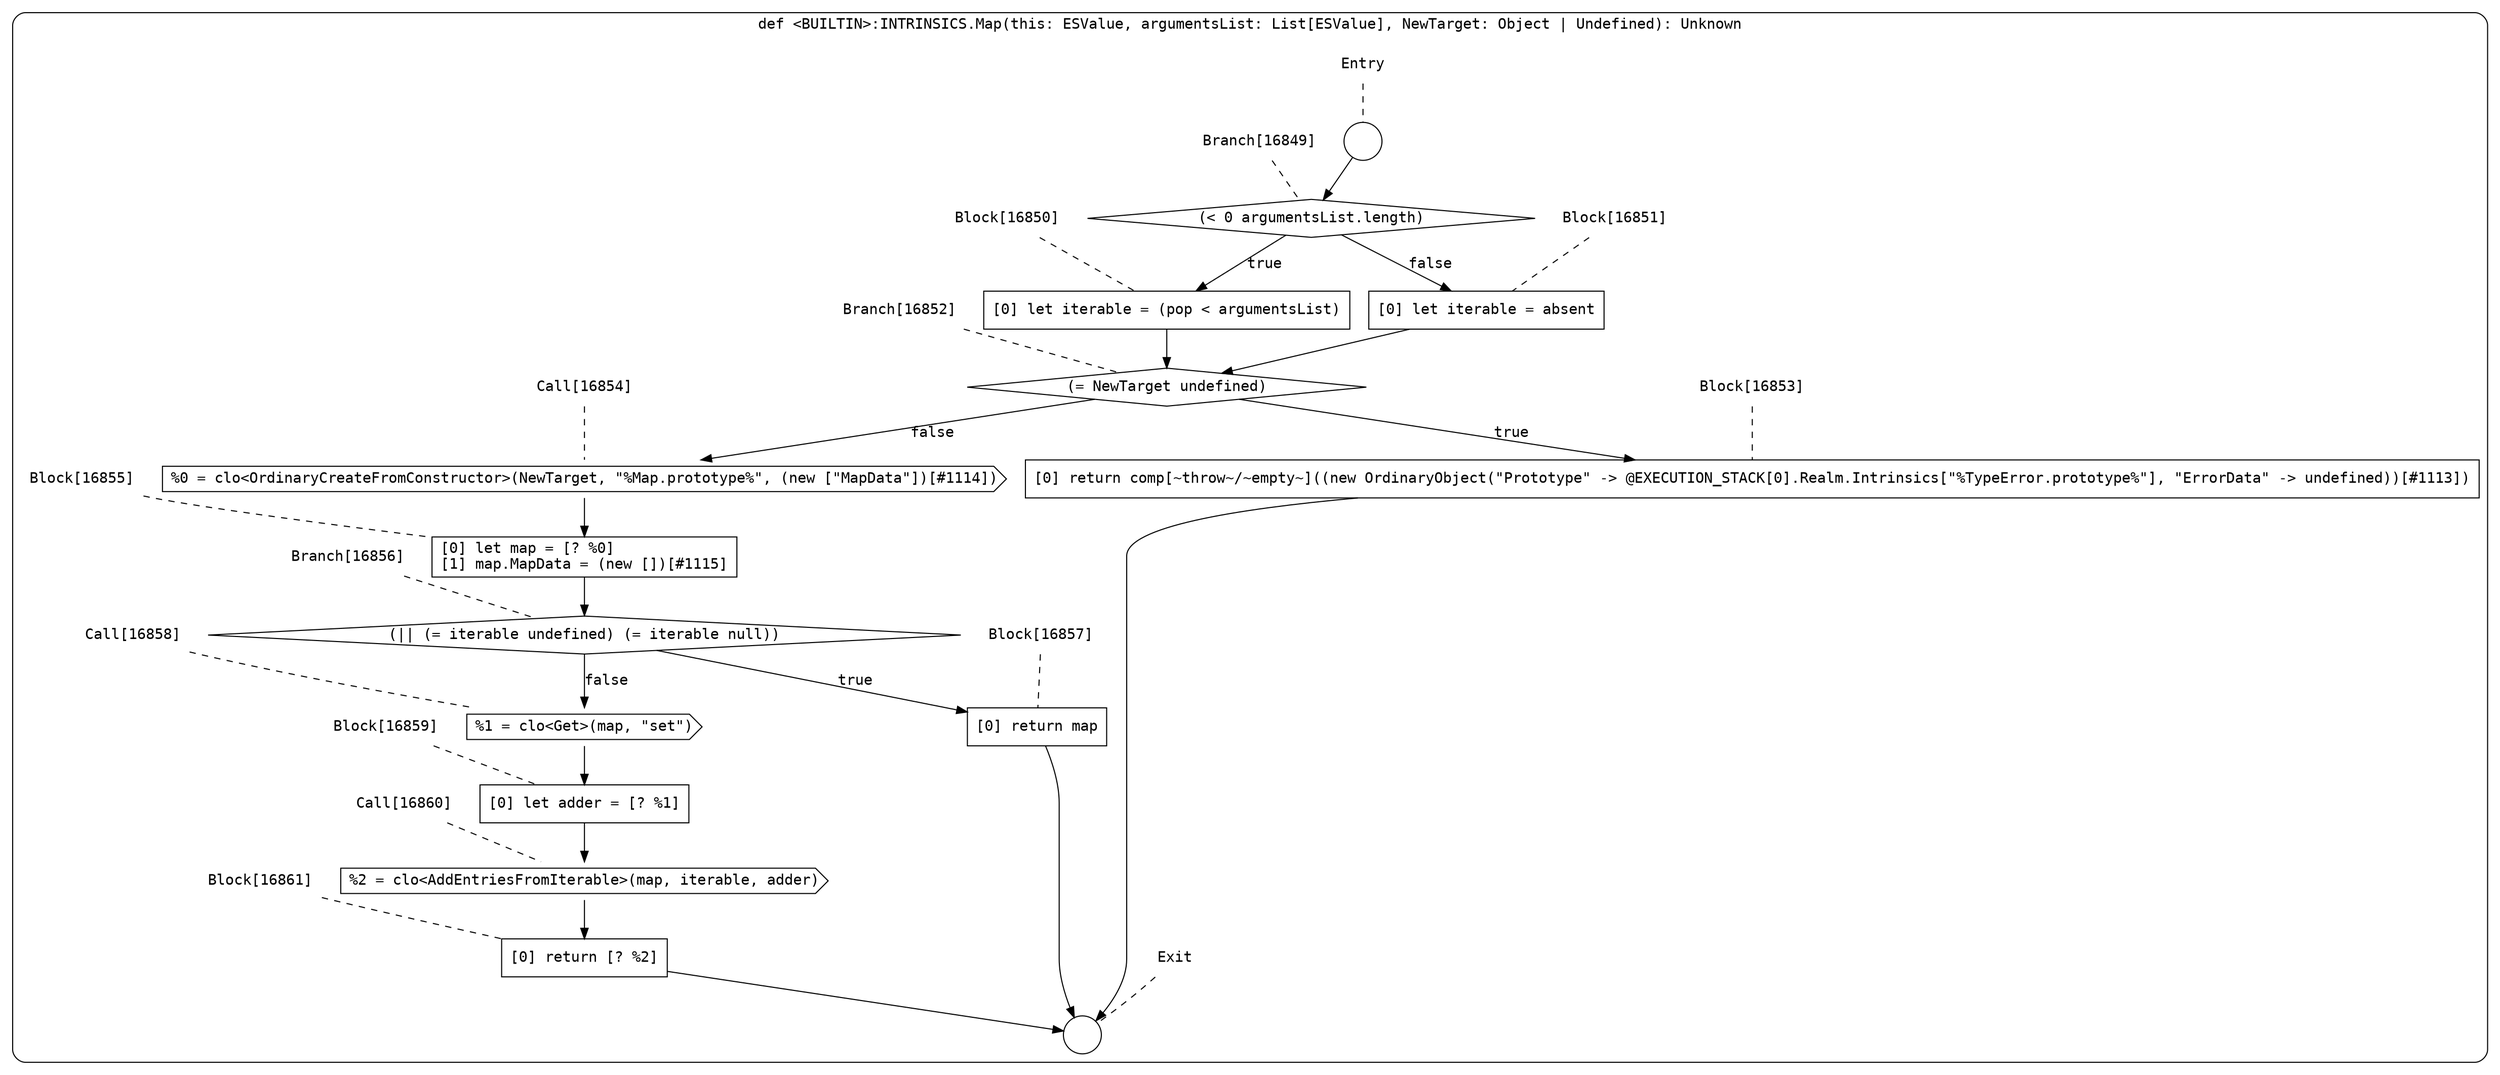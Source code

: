 digraph {
  graph [fontname = "Consolas"]
  node [fontname = "Consolas"]
  edge [fontname = "Consolas"]
  subgraph cluster2432 {
    label = "def <BUILTIN>:INTRINSICS.Map(this: ESValue, argumentsList: List[ESValue], NewTarget: Object | Undefined): Unknown"
    style = rounded
    cluster2432_entry_name [shape=none, label=<<font color="black">Entry</font>>]
    cluster2432_entry_name -> cluster2432_entry [arrowhead=none, color="black", style=dashed]
    cluster2432_entry [shape=circle label=" " color="black" fillcolor="white" style=filled]
    cluster2432_entry -> node16849 [color="black"]
    cluster2432_exit_name [shape=none, label=<<font color="black">Exit</font>>]
    cluster2432_exit_name -> cluster2432_exit [arrowhead=none, color="black", style=dashed]
    cluster2432_exit [shape=circle label=" " color="black" fillcolor="white" style=filled]
    node16849_name [shape=none, label=<<font color="black">Branch[16849]</font>>]
    node16849_name -> node16849 [arrowhead=none, color="black", style=dashed]
    node16849 [shape=diamond, label=<<font color="black">(&lt; 0 argumentsList.length)</font>> color="black" fillcolor="white", style=filled]
    node16849 -> node16850 [label=<<font color="black">true</font>> color="black"]
    node16849 -> node16851 [label=<<font color="black">false</font>> color="black"]
    node16850_name [shape=none, label=<<font color="black">Block[16850]</font>>]
    node16850_name -> node16850 [arrowhead=none, color="black", style=dashed]
    node16850 [shape=box, label=<<font color="black">[0] let iterable = (pop &lt; argumentsList)<BR ALIGN="LEFT"/></font>> color="black" fillcolor="white", style=filled]
    node16850 -> node16852 [color="black"]
    node16851_name [shape=none, label=<<font color="black">Block[16851]</font>>]
    node16851_name -> node16851 [arrowhead=none, color="black", style=dashed]
    node16851 [shape=box, label=<<font color="black">[0] let iterable = absent<BR ALIGN="LEFT"/></font>> color="black" fillcolor="white", style=filled]
    node16851 -> node16852 [color="black"]
    node16852_name [shape=none, label=<<font color="black">Branch[16852]</font>>]
    node16852_name -> node16852 [arrowhead=none, color="black", style=dashed]
    node16852 [shape=diamond, label=<<font color="black">(= NewTarget undefined)</font>> color="black" fillcolor="white", style=filled]
    node16852 -> node16853 [label=<<font color="black">true</font>> color="black"]
    node16852 -> node16854 [label=<<font color="black">false</font>> color="black"]
    node16853_name [shape=none, label=<<font color="black">Block[16853]</font>>]
    node16853_name -> node16853 [arrowhead=none, color="black", style=dashed]
    node16853 [shape=box, label=<<font color="black">[0] return comp[~throw~/~empty~]((new OrdinaryObject(&quot;Prototype&quot; -&gt; @EXECUTION_STACK[0].Realm.Intrinsics[&quot;%TypeError.prototype%&quot;], &quot;ErrorData&quot; -&gt; undefined))[#1113])<BR ALIGN="LEFT"/></font>> color="black" fillcolor="white", style=filled]
    node16853 -> cluster2432_exit [color="black"]
    node16854_name [shape=none, label=<<font color="black">Call[16854]</font>>]
    node16854_name -> node16854 [arrowhead=none, color="black", style=dashed]
    node16854 [shape=cds, label=<<font color="black">%0 = clo&lt;OrdinaryCreateFromConstructor&gt;(NewTarget, &quot;%Map.prototype%&quot;, (new [&quot;MapData&quot;])[#1114])</font>> color="black" fillcolor="white", style=filled]
    node16854 -> node16855 [color="black"]
    node16855_name [shape=none, label=<<font color="black">Block[16855]</font>>]
    node16855_name -> node16855 [arrowhead=none, color="black", style=dashed]
    node16855 [shape=box, label=<<font color="black">[0] let map = [? %0]<BR ALIGN="LEFT"/>[1] map.MapData = (new [])[#1115]<BR ALIGN="LEFT"/></font>> color="black" fillcolor="white", style=filled]
    node16855 -> node16856 [color="black"]
    node16856_name [shape=none, label=<<font color="black">Branch[16856]</font>>]
    node16856_name -> node16856 [arrowhead=none, color="black", style=dashed]
    node16856 [shape=diamond, label=<<font color="black">(|| (= iterable undefined) (= iterable null))</font>> color="black" fillcolor="white", style=filled]
    node16856 -> node16857 [label=<<font color="black">true</font>> color="black"]
    node16856 -> node16858 [label=<<font color="black">false</font>> color="black"]
    node16857_name [shape=none, label=<<font color="black">Block[16857]</font>>]
    node16857_name -> node16857 [arrowhead=none, color="black", style=dashed]
    node16857 [shape=box, label=<<font color="black">[0] return map<BR ALIGN="LEFT"/></font>> color="black" fillcolor="white", style=filled]
    node16857 -> cluster2432_exit [color="black"]
    node16858_name [shape=none, label=<<font color="black">Call[16858]</font>>]
    node16858_name -> node16858 [arrowhead=none, color="black", style=dashed]
    node16858 [shape=cds, label=<<font color="black">%1 = clo&lt;Get&gt;(map, &quot;set&quot;)</font>> color="black" fillcolor="white", style=filled]
    node16858 -> node16859 [color="black"]
    node16859_name [shape=none, label=<<font color="black">Block[16859]</font>>]
    node16859_name -> node16859 [arrowhead=none, color="black", style=dashed]
    node16859 [shape=box, label=<<font color="black">[0] let adder = [? %1]<BR ALIGN="LEFT"/></font>> color="black" fillcolor="white", style=filled]
    node16859 -> node16860 [color="black"]
    node16860_name [shape=none, label=<<font color="black">Call[16860]</font>>]
    node16860_name -> node16860 [arrowhead=none, color="black", style=dashed]
    node16860 [shape=cds, label=<<font color="black">%2 = clo&lt;AddEntriesFromIterable&gt;(map, iterable, adder)</font>> color="black" fillcolor="white", style=filled]
    node16860 -> node16861 [color="black"]
    node16861_name [shape=none, label=<<font color="black">Block[16861]</font>>]
    node16861_name -> node16861 [arrowhead=none, color="black", style=dashed]
    node16861 [shape=box, label=<<font color="black">[0] return [? %2]<BR ALIGN="LEFT"/></font>> color="black" fillcolor="white", style=filled]
    node16861 -> cluster2432_exit [color="black"]
  }
}